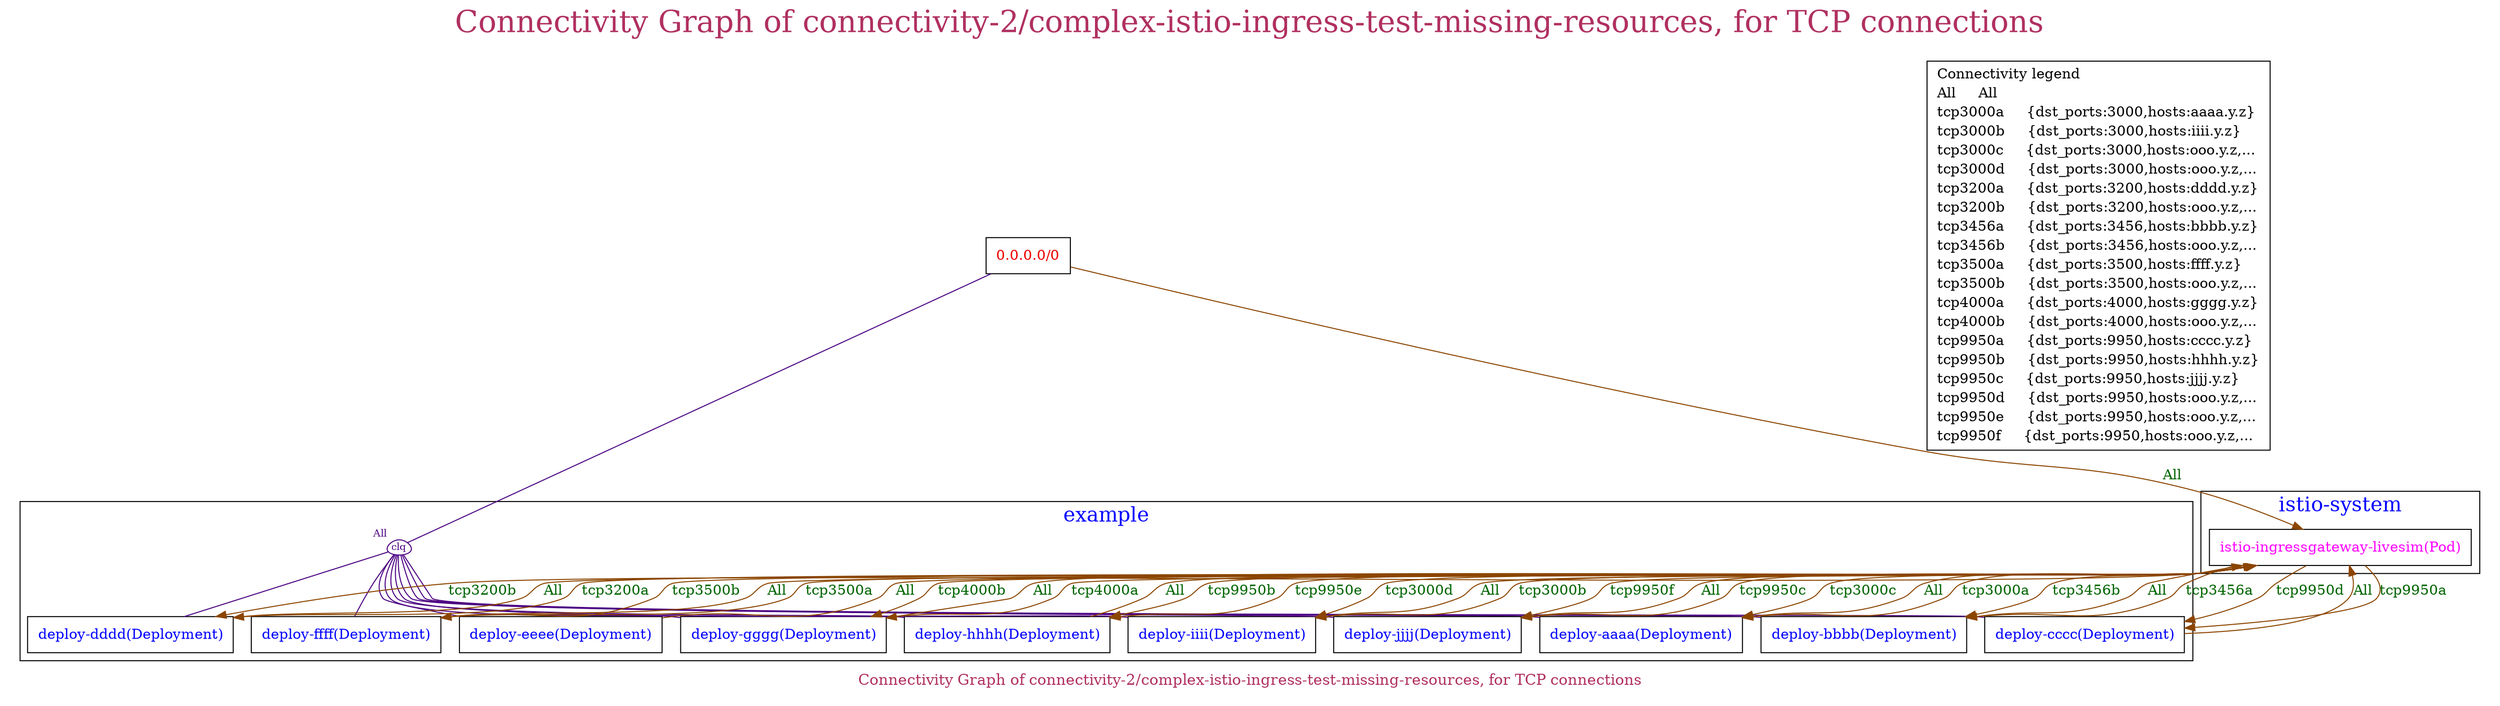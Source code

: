 // The Connectivity Graph of connectivity-2/complex-istio-ingress-test-missing-resources, for TCP connections
digraph {
	label="Connectivity Graph of connectivity-2/complex-istio-ingress-test-missing-resources, for TCP connections"	labelloc = "t"
	fontsize=30
	fontcolor=maroon
	subgraph cluster_map_explanation {
	dict_box [label=<<table border="0" cellspacing="0"><tr><td  align="text">Connectivity legend<br align="left" /></td></tr><tr><td align="text" tooltip="All" href="bogus">All     All<br align="left" /></td></tr><tr><td align="text" tooltip="{dst_ports:3000,hosts:aaaa.y.z}" href="bogus">tcp3000a     {dst_ports:3000,hosts:aaaa.y.z}<br align="left" /></td></tr><tr><td align="text" tooltip="{dst_ports:3000,hosts:iiii.y.z}" href="bogus">tcp3000b     {dst_ports:3000,hosts:iiii.y.z}<br align="left" /></td></tr><tr><td align="text" tooltip="{dst_ports:3000,hosts:ooo.y.z,paths:/aaaa(/*)?}" href="bogus">tcp3000c     {dst_ports:3000,hosts:ooo.y.z,...<br align="left" /></td></tr><tr><td align="text" tooltip="{dst_ports:3000,hosts:ooo.y.z,paths:/iiii(/*)?}" href="bogus">tcp3000d     {dst_ports:3000,hosts:ooo.y.z,...<br align="left" /></td></tr><tr><td align="text" tooltip="{dst_ports:3200,hosts:dddd.y.z}" href="bogus">tcp3200a     {dst_ports:3200,hosts:dddd.y.z}<br align="left" /></td></tr><tr><td align="text" tooltip="{dst_ports:3200,hosts:ooo.y.z,paths:/dddd(/*)?}" href="bogus">tcp3200b     {dst_ports:3200,hosts:ooo.y.z,...<br align="left" /></td></tr><tr><td align="text" tooltip="{dst_ports:3456,hosts:bbbb.y.z}" href="bogus">tcp3456a     {dst_ports:3456,hosts:bbbb.y.z}<br align="left" /></td></tr><tr><td align="text" tooltip="{dst_ports:3456,hosts:ooo.y.z,paths:/bbbb(/*)?}" href="bogus">tcp3456b     {dst_ports:3456,hosts:ooo.y.z,...<br align="left" /></td></tr><tr><td align="text" tooltip="{dst_ports:3500,hosts:ffff.y.z}" href="bogus">tcp3500a     {dst_ports:3500,hosts:ffff.y.z}<br align="left" /></td></tr><tr><td align="text" tooltip="{dst_ports:3500,hosts:ooo.y.z,paths:/ffff(/*)?}" href="bogus">tcp3500b     {dst_ports:3500,hosts:ooo.y.z,...<br align="left" /></td></tr><tr><td align="text" tooltip="{dst_ports:4000,hosts:gggg.y.z}" href="bogus">tcp4000a     {dst_ports:4000,hosts:gggg.y.z}<br align="left" /></td></tr><tr><td align="text" tooltip="{dst_ports:4000,hosts:ooo.y.z,paths:/gggg(/*)?}" href="bogus">tcp4000b     {dst_ports:4000,hosts:ooo.y.z,...<br align="left" /></td></tr><tr><td align="text" tooltip="{dst_ports:9950,hosts:cccc.y.z}" href="bogus">tcp9950a     {dst_ports:9950,hosts:cccc.y.z}<br align="left" /></td></tr><tr><td align="text" tooltip="{dst_ports:9950,hosts:hhhh.y.z}" href="bogus">tcp9950b     {dst_ports:9950,hosts:hhhh.y.z}<br align="left" /></td></tr><tr><td align="text" tooltip="{dst_ports:9950,hosts:jjjj.y.z}" href="bogus">tcp9950c     {dst_ports:9950,hosts:jjjj.y.z}<br align="left" /></td></tr><tr><td align="text" tooltip="{dst_ports:9950,hosts:ooo.y.z,paths:/cccc(/*)?}" href="bogus">tcp9950d     {dst_ports:9950,hosts:ooo.y.z,...<br align="left" /></td></tr><tr><td align="text" tooltip="{dst_ports:9950,hosts:ooo.y.z,paths:/hhhh(/*)?}" href="bogus">tcp9950e     {dst_ports:9950,hosts:ooo.y.z,...<br align="left" /></td></tr><tr><td align="text" tooltip="{dst_ports:9950,hosts:ooo.y.z,paths:/jjjj(/*)?}" href="bogus">tcp9950f     {dst_ports:9950,hosts:ooo.y.z,...<br align="left" /></td></tr></table>> shape=box]
	"0.0.0.0/0" [label=<<table border="0" cellspacing="0"><tr><td>0.0.0.0/0</td></tr></table>> shape=box fontcolor=red2 tooltip="IP Block"]
subgraph cluster_example_namespace{
	label="example"
	fontsize=20
	fontcolor=blue
	tooltip="Namespace"
	"clique_0" [shape=egg fontcolor=indigo color=indigo width=0.2 height=0.2 label=clq fontsize=10 margin=0  xlabel="All" tooltip="Traffic allowed between any two workloads connected to the CLIQUE:
All"]
	"example/deploy-aaaa(Deployment)" [label=<<table border="0" cellspacing="0"><tr><td>deploy-aaaa(Deployment)</td></tr></table>> shape=box fontcolor=blue tooltip="Workload"]
	"example/deploy-bbbb(Deployment)" [label=<<table border="0" cellspacing="0"><tr><td>deploy-bbbb(Deployment)</td></tr></table>> shape=box fontcolor=blue tooltip="Workload"]
	"example/deploy-cccc(Deployment)" [label=<<table border="0" cellspacing="0"><tr><td>deploy-cccc(Deployment)</td></tr></table>> shape=box fontcolor=blue tooltip="Workload"]
	"example/deploy-dddd(Deployment)" [label=<<table border="0" cellspacing="0"><tr><td>deploy-dddd(Deployment)</td></tr></table>> shape=box fontcolor=blue tooltip="Workload"]
	"example/deploy-eeee(Deployment)" [label=<<table border="0" cellspacing="0"><tr><td>deploy-eeee(Deployment)</td></tr></table>> shape=box fontcolor=blue tooltip="Workload"]
	"example/deploy-ffff(Deployment)" [label=<<table border="0" cellspacing="0"><tr><td>deploy-ffff(Deployment)</td></tr></table>> shape=box fontcolor=blue tooltip="Workload"]
	"example/deploy-gggg(Deployment)" [label=<<table border="0" cellspacing="0"><tr><td>deploy-gggg(Deployment)</td></tr></table>> shape=box fontcolor=blue tooltip="Workload"]
	"example/deploy-hhhh(Deployment)" [label=<<table border="0" cellspacing="0"><tr><td>deploy-hhhh(Deployment)</td></tr></table>> shape=box fontcolor=blue tooltip="Workload"]
	"example/deploy-iiii(Deployment)" [label=<<table border="0" cellspacing="0"><tr><td>deploy-iiii(Deployment)</td></tr></table>> shape=box fontcolor=blue tooltip="Workload"]
	"example/deploy-jjjj(Deployment)" [label=<<table border="0" cellspacing="0"><tr><td>deploy-jjjj(Deployment)</td></tr></table>> shape=box fontcolor=blue tooltip="Workload"]
}
subgraph cluster_istio_system_namespace{
	label="istio-system"
	fontsize=20
	fontcolor=blue
	tooltip="Namespace"
	"istio-system/istio-ingressgateway-livesim(Pod)" [label=<<table border="0" cellspacing="0"><tr><td>istio-ingressgateway-livesim(Pod)</td></tr></table>> shape=box fontcolor=magenta tooltip="Automatically added workload"]
}
	"0.0.0.0/0" -> "clique_0"[  color=indigo fontcolor=darkgreen dir=both arrowhead=none arrowtail=none]
	"0.0.0.0/0" -> "istio-system/istio-ingressgateway-livesim(Pod)"[label="All" labeltooltip="All" color=darkorange4 fontcolor=darkgreen dir=both arrowhead=normal arrowtail=none]
	"clique_0" -> "example/deploy-aaaa(Deployment)"[  color=indigo fontcolor=darkgreen dir=both arrowhead=none arrowtail=none]
	"clique_0" -> "example/deploy-bbbb(Deployment)"[  color=indigo fontcolor=darkgreen dir=both arrowhead=none arrowtail=none]
	"clique_0" -> "example/deploy-cccc(Deployment)"[  color=indigo fontcolor=darkgreen dir=both arrowhead=none arrowtail=none]
	"clique_0" -> "example/deploy-dddd(Deployment)"[  color=indigo fontcolor=darkgreen dir=both arrowhead=none arrowtail=none]
	"clique_0" -> "example/deploy-eeee(Deployment)"[  color=indigo fontcolor=darkgreen dir=both arrowhead=none arrowtail=none]
	"clique_0" -> "example/deploy-ffff(Deployment)"[  color=indigo fontcolor=darkgreen dir=both arrowhead=none arrowtail=none]
	"clique_0" -> "example/deploy-gggg(Deployment)"[  color=indigo fontcolor=darkgreen dir=both arrowhead=none arrowtail=none]
	"clique_0" -> "example/deploy-hhhh(Deployment)"[  color=indigo fontcolor=darkgreen dir=both arrowhead=none arrowtail=none]
	"clique_0" -> "example/deploy-iiii(Deployment)"[  color=indigo fontcolor=darkgreen dir=both arrowhead=none arrowtail=none]
	"clique_0" -> "example/deploy-jjjj(Deployment)"[  color=indigo fontcolor=darkgreen dir=both arrowhead=none arrowtail=none]
	"example/deploy-aaaa(Deployment)" -> "istio-system/istio-ingressgateway-livesim(Pod)"[label="All" labeltooltip="All" color=darkorange4 fontcolor=darkgreen dir=both arrowhead=normal arrowtail=none]
	"example/deploy-bbbb(Deployment)" -> "istio-system/istio-ingressgateway-livesim(Pod)"[label="All" labeltooltip="All" color=darkorange4 fontcolor=darkgreen dir=both arrowhead=normal arrowtail=none]
	"example/deploy-cccc(Deployment)" -> "istio-system/istio-ingressgateway-livesim(Pod)"[label="All" labeltooltip="All" color=darkorange4 fontcolor=darkgreen dir=both arrowhead=normal arrowtail=none]
	"example/deploy-dddd(Deployment)" -> "istio-system/istio-ingressgateway-livesim(Pod)"[label="All" labeltooltip="All" color=darkorange4 fontcolor=darkgreen dir=both arrowhead=normal arrowtail=none]
	"example/deploy-eeee(Deployment)" -> "istio-system/istio-ingressgateway-livesim(Pod)"[label="All" labeltooltip="All" color=darkorange4 fontcolor=darkgreen dir=both arrowhead=normal arrowtail=none]
	"example/deploy-ffff(Deployment)" -> "istio-system/istio-ingressgateway-livesim(Pod)"[label="All" labeltooltip="All" color=darkorange4 fontcolor=darkgreen dir=both arrowhead=normal arrowtail=none]
	"example/deploy-gggg(Deployment)" -> "istio-system/istio-ingressgateway-livesim(Pod)"[label="All" labeltooltip="All" color=darkorange4 fontcolor=darkgreen dir=both arrowhead=normal arrowtail=none]
	"example/deploy-hhhh(Deployment)" -> "istio-system/istio-ingressgateway-livesim(Pod)"[label="All" labeltooltip="All" color=darkorange4 fontcolor=darkgreen dir=both arrowhead=normal arrowtail=none]
	"example/deploy-iiii(Deployment)" -> "istio-system/istio-ingressgateway-livesim(Pod)"[label="All" labeltooltip="All" color=darkorange4 fontcolor=darkgreen dir=both arrowhead=normal arrowtail=none]
	"example/deploy-jjjj(Deployment)" -> "istio-system/istio-ingressgateway-livesim(Pod)"[label="All" labeltooltip="All" color=darkorange4 fontcolor=darkgreen dir=both arrowhead=normal arrowtail=none]
	"istio-system/istio-ingressgateway-livesim(Pod)" -> "example/deploy-aaaa(Deployment)"[label="tcp3000a" labeltooltip="{dst_ports:3000,hosts:aaaa.y.z}" color=darkorange4 fontcolor=darkgreen dir=both arrowhead=normal arrowtail=none]
	"istio-system/istio-ingressgateway-livesim(Pod)" -> "example/deploy-aaaa(Deployment)"[label="tcp3000c" labeltooltip="{dst_ports:3000,hosts:ooo.y.z,paths:/aaaa(/*)?}" color=darkorange4 fontcolor=darkgreen dir=both arrowhead=normal arrowtail=none]
	"istio-system/istio-ingressgateway-livesim(Pod)" -> "example/deploy-bbbb(Deployment)"[label="tcp3456a" labeltooltip="{dst_ports:3456,hosts:bbbb.y.z}" color=darkorange4 fontcolor=darkgreen dir=both arrowhead=normal arrowtail=none]
	"istio-system/istio-ingressgateway-livesim(Pod)" -> "example/deploy-bbbb(Deployment)"[label="tcp3456b" labeltooltip="{dst_ports:3456,hosts:ooo.y.z,paths:/bbbb(/*)?}" color=darkorange4 fontcolor=darkgreen dir=both arrowhead=normal arrowtail=none]
	"istio-system/istio-ingressgateway-livesim(Pod)" -> "example/deploy-cccc(Deployment)"[label="tcp9950a" labeltooltip="{dst_ports:9950,hosts:cccc.y.z}" color=darkorange4 fontcolor=darkgreen dir=both arrowhead=normal arrowtail=none]
	"istio-system/istio-ingressgateway-livesim(Pod)" -> "example/deploy-cccc(Deployment)"[label="tcp9950d" labeltooltip="{dst_ports:9950,hosts:ooo.y.z,paths:/cccc(/*)?}" color=darkorange4 fontcolor=darkgreen dir=both arrowhead=normal arrowtail=none]
	"istio-system/istio-ingressgateway-livesim(Pod)" -> "example/deploy-dddd(Deployment)"[label="tcp3200a" labeltooltip="{dst_ports:3200,hosts:dddd.y.z}" color=darkorange4 fontcolor=darkgreen dir=both arrowhead=normal arrowtail=none]
	"istio-system/istio-ingressgateway-livesim(Pod)" -> "example/deploy-dddd(Deployment)"[label="tcp3200b" labeltooltip="{dst_ports:3200,hosts:ooo.y.z,paths:/dddd(/*)?}" color=darkorange4 fontcolor=darkgreen dir=both arrowhead=normal arrowtail=none]
	"istio-system/istio-ingressgateway-livesim(Pod)" -> "example/deploy-ffff(Deployment)"[label="tcp3500a" labeltooltip="{dst_ports:3500,hosts:ffff.y.z}" color=darkorange4 fontcolor=darkgreen dir=both arrowhead=normal arrowtail=none]
	"istio-system/istio-ingressgateway-livesim(Pod)" -> "example/deploy-ffff(Deployment)"[label="tcp3500b" labeltooltip="{dst_ports:3500,hosts:ooo.y.z,paths:/ffff(/*)?}" color=darkorange4 fontcolor=darkgreen dir=both arrowhead=normal arrowtail=none]
	"istio-system/istio-ingressgateway-livesim(Pod)" -> "example/deploy-gggg(Deployment)"[label="tcp4000a" labeltooltip="{dst_ports:4000,hosts:gggg.y.z}" color=darkorange4 fontcolor=darkgreen dir=both arrowhead=normal arrowtail=none]
	"istio-system/istio-ingressgateway-livesim(Pod)" -> "example/deploy-gggg(Deployment)"[label="tcp4000b" labeltooltip="{dst_ports:4000,hosts:ooo.y.z,paths:/gggg(/*)?}" color=darkorange4 fontcolor=darkgreen dir=both arrowhead=normal arrowtail=none]
	"istio-system/istio-ingressgateway-livesim(Pod)" -> "example/deploy-hhhh(Deployment)"[label="tcp9950b" labeltooltip="{dst_ports:9950,hosts:hhhh.y.z}" color=darkorange4 fontcolor=darkgreen dir=both arrowhead=normal arrowtail=none]
	"istio-system/istio-ingressgateway-livesim(Pod)" -> "example/deploy-hhhh(Deployment)"[label="tcp9950e" labeltooltip="{dst_ports:9950,hosts:ooo.y.z,paths:/hhhh(/*)?}" color=darkorange4 fontcolor=darkgreen dir=both arrowhead=normal arrowtail=none]
	"istio-system/istio-ingressgateway-livesim(Pod)" -> "example/deploy-iiii(Deployment)"[label="tcp3000b" labeltooltip="{dst_ports:3000,hosts:iiii.y.z}" color=darkorange4 fontcolor=darkgreen dir=both arrowhead=normal arrowtail=none]
	"istio-system/istio-ingressgateway-livesim(Pod)" -> "example/deploy-iiii(Deployment)"[label="tcp3000d" labeltooltip="{dst_ports:3000,hosts:ooo.y.z,paths:/iiii(/*)?}" color=darkorange4 fontcolor=darkgreen dir=both arrowhead=normal arrowtail=none]
	"istio-system/istio-ingressgateway-livesim(Pod)" -> "example/deploy-jjjj(Deployment)"[label="tcp9950c" labeltooltip="{dst_ports:9950,hosts:jjjj.y.z}" color=darkorange4 fontcolor=darkgreen dir=both arrowhead=normal arrowtail=none]
	"istio-system/istio-ingressgateway-livesim(Pod)" -> "example/deploy-jjjj(Deployment)"[label="tcp9950f" labeltooltip="{dst_ports:9950,hosts:ooo.y.z,paths:/jjjj(/*)?}" color=darkorange4 fontcolor=darkgreen dir=both arrowhead=normal arrowtail=none]
	color=white
	labelloc = "b"
	fontsize=15
	fontcolor=maroon
	}
}
// The Connectivity Graph of connectivity-2/complex-istio-ingress-test-missing-resources, for non-TCP connections
digraph {
	label="Connectivity Graph of connectivity-2/complex-istio-ingress-test-missing-resources, for non-TCP connections"	labelloc = "t"
	fontsize=30
	fontcolor=maroon
	subgraph cluster_map_explanation {
	"0.0.0.0/0" [label=<<table border="0" cellspacing="0"><tr><td>0.0.0.0/0</td></tr></table>> shape=box fontcolor=red2 tooltip="IP Block"]
subgraph cluster_example_namespace{
	label="example"
	fontsize=20
	fontcolor=blue
	tooltip="Namespace"
	"example/deploy-aaaa(Deployment)" [label=<<table border="1" cellspacing="0"><tr><td>deploy-aaaa(Deployment)</td></tr><tr><td>deploy-bbbb(Deployment)</td></tr><tr><td>deploy-cccc(Deployment)</td></tr><tr><td>deploy-dddd(Deployment)</td></tr><tr><td>deploy-eeee(Deployment)</td></tr><tr><td>deploy-ffff(Deployment)</td></tr><tr><td>deploy-gggg(Deployment)</td></tr><tr><td>deploy-hhhh(Deployment)</td></tr><tr><td>deploy-iiii(Deployment)</td></tr><tr><td>deploy-jjjj(Deployment)</td></tr></table>> shape=box color=blue4 tooltip="A set of workloads having exactly the same connectivity"]
}
subgraph cluster_istio_system_namespace{
	label="istio-system"
	fontsize=20
	fontcolor=blue
	tooltip="Namespace"
	"istio-system/istio-ingressgateway-livesim(Pod)" [label=<<table border="0" cellspacing="0"><tr><td>istio-ingressgateway-livesim(Pod)</td></tr></table>> shape=box fontcolor=magenta tooltip="Automatically added workload"]
}
	"example/deploy-aaaa(Deployment)" -> "0.0.0.0/0"[label="All" labeltooltip="All" color=darkorange4 fontcolor=darkgreen dir=both arrowhead=normal arrowtail=normal]
	"example/deploy-aaaa(Deployment)" -> "example/deploy-aaaa(Deployment)"[label="All" labeltooltip="All" color=darkorange4 fontcolor=darkgreen dir=both arrowhead=normal arrowtail=normal]
	"istio-system/istio-ingressgateway-livesim(Pod)" -> "0.0.0.0/0"[label="All" labeltooltip="All" color=darkorange4 fontcolor=darkgreen dir=both arrowhead=normal arrowtail=normal]
	"istio-system/istio-ingressgateway-livesim(Pod)" -> "example/deploy-aaaa(Deployment)"[label="All" labeltooltip="All" color=darkorange4 fontcolor=darkgreen dir=both arrowhead=normal arrowtail=normal]
	color=white
	labelloc = "b"
	fontsize=15
	fontcolor=maroon
	}
}
